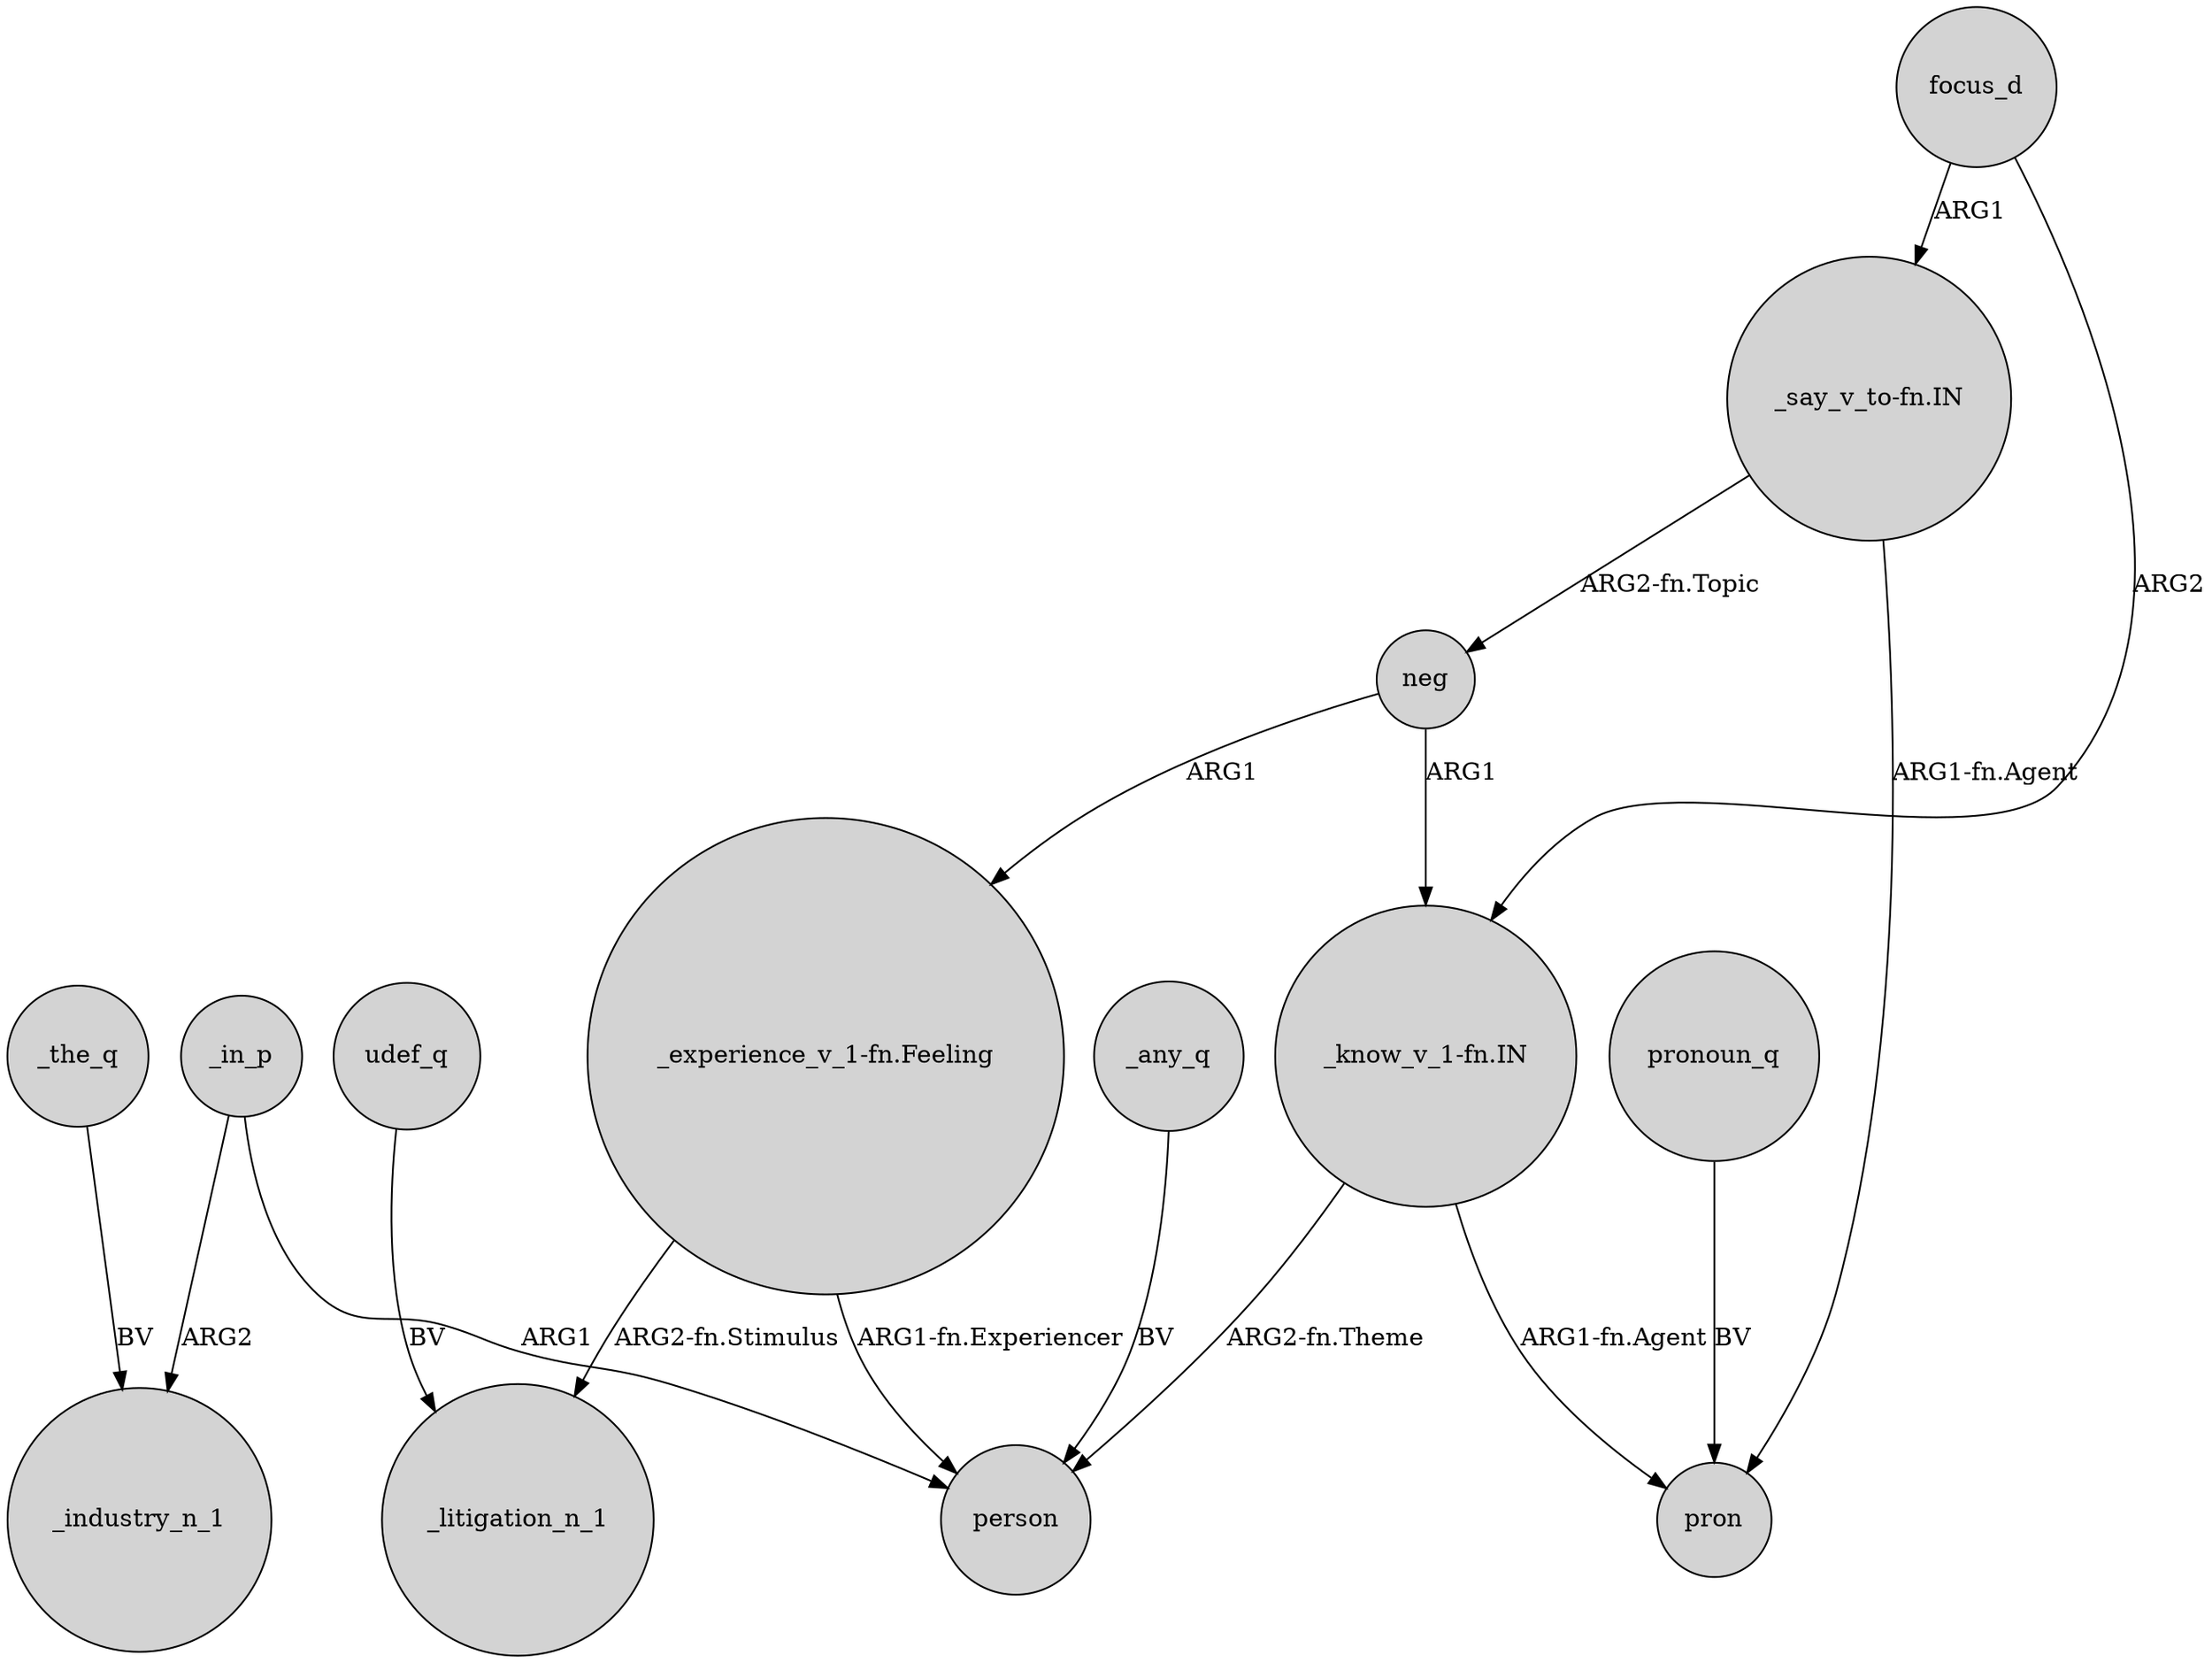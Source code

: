digraph {
	node [shape=circle style=filled]
	udef_q -> _litigation_n_1 [label=BV]
	_in_p -> _industry_n_1 [label=ARG2]
	"_experience_v_1-fn.Feeling" -> _litigation_n_1 [label="ARG2-fn.Stimulus"]
	_in_p -> person [label=ARG1]
	focus_d -> "_know_v_1-fn.IN" [label=ARG2]
	"_know_v_1-fn.IN" -> pron [label="ARG1-fn.Agent"]
	"_say_v_to-fn.IN" -> neg [label="ARG2-fn.Topic"]
	neg -> "_know_v_1-fn.IN" [label=ARG1]
	_any_q -> person [label=BV]
	_the_q -> _industry_n_1 [label=BV]
	"_experience_v_1-fn.Feeling" -> person [label="ARG1-fn.Experiencer"]
	"_know_v_1-fn.IN" -> person [label="ARG2-fn.Theme"]
	neg -> "_experience_v_1-fn.Feeling" [label=ARG1]
	focus_d -> "_say_v_to-fn.IN" [label=ARG1]
	"_say_v_to-fn.IN" -> pron [label="ARG1-fn.Agent"]
	pronoun_q -> pron [label=BV]
}
